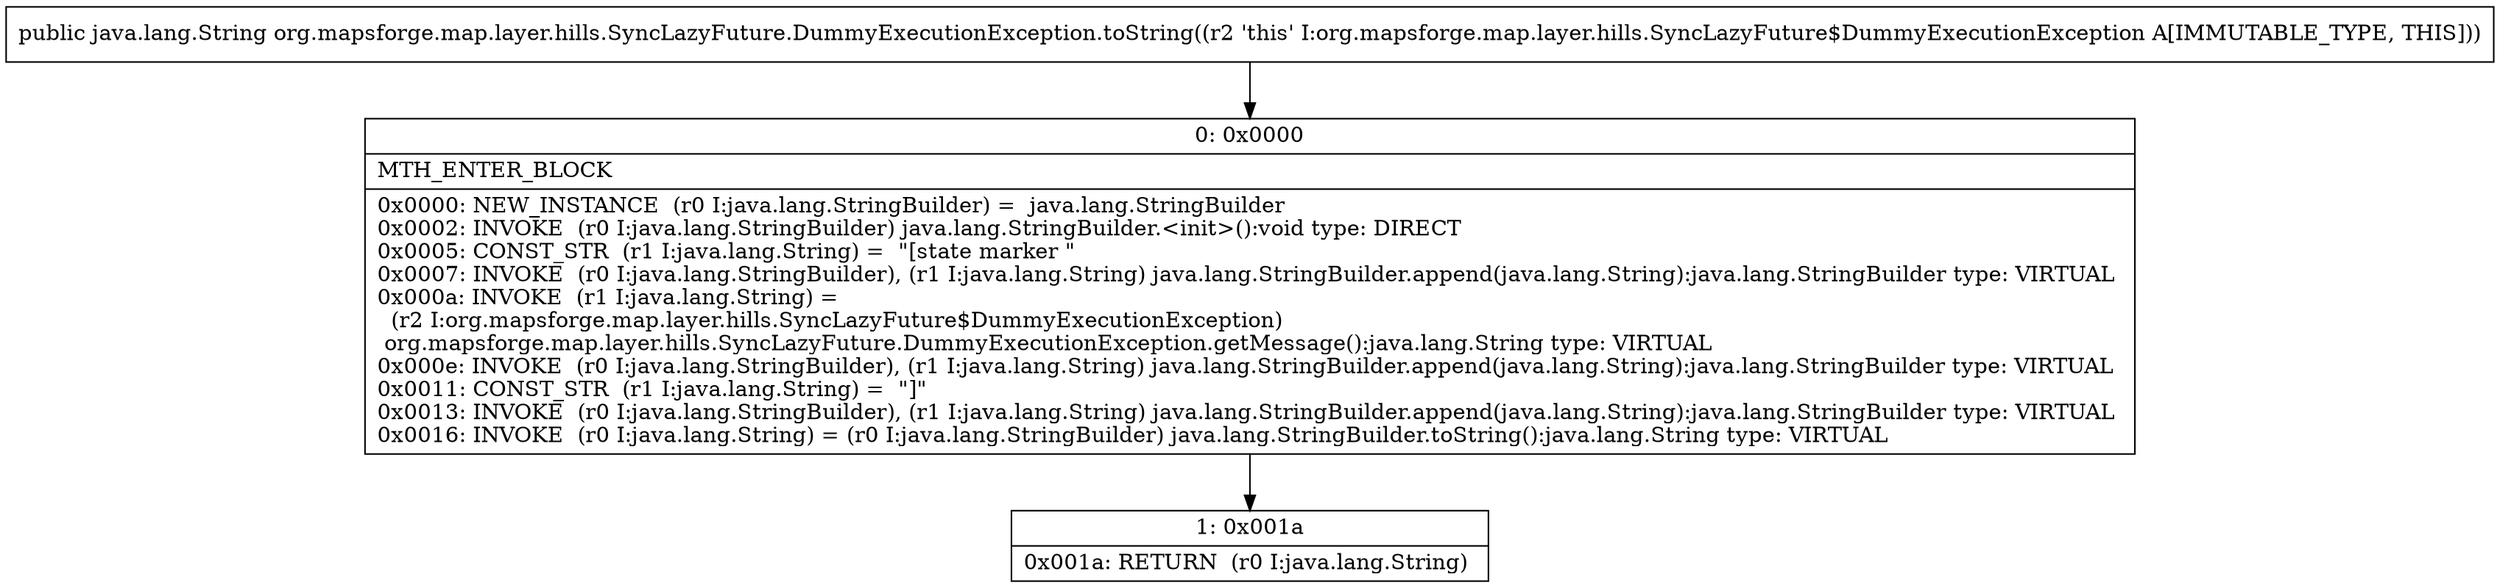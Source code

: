 digraph "CFG fororg.mapsforge.map.layer.hills.SyncLazyFuture.DummyExecutionException.toString()Ljava\/lang\/String;" {
Node_0 [shape=record,label="{0\:\ 0x0000|MTH_ENTER_BLOCK\l|0x0000: NEW_INSTANCE  (r0 I:java.lang.StringBuilder) =  java.lang.StringBuilder \l0x0002: INVOKE  (r0 I:java.lang.StringBuilder) java.lang.StringBuilder.\<init\>():void type: DIRECT \l0x0005: CONST_STR  (r1 I:java.lang.String) =  \"[state marker \" \l0x0007: INVOKE  (r0 I:java.lang.StringBuilder), (r1 I:java.lang.String) java.lang.StringBuilder.append(java.lang.String):java.lang.StringBuilder type: VIRTUAL \l0x000a: INVOKE  (r1 I:java.lang.String) = \l  (r2 I:org.mapsforge.map.layer.hills.SyncLazyFuture$DummyExecutionException)\l org.mapsforge.map.layer.hills.SyncLazyFuture.DummyExecutionException.getMessage():java.lang.String type: VIRTUAL \l0x000e: INVOKE  (r0 I:java.lang.StringBuilder), (r1 I:java.lang.String) java.lang.StringBuilder.append(java.lang.String):java.lang.StringBuilder type: VIRTUAL \l0x0011: CONST_STR  (r1 I:java.lang.String) =  \"]\" \l0x0013: INVOKE  (r0 I:java.lang.StringBuilder), (r1 I:java.lang.String) java.lang.StringBuilder.append(java.lang.String):java.lang.StringBuilder type: VIRTUAL \l0x0016: INVOKE  (r0 I:java.lang.String) = (r0 I:java.lang.StringBuilder) java.lang.StringBuilder.toString():java.lang.String type: VIRTUAL \l}"];
Node_1 [shape=record,label="{1\:\ 0x001a|0x001a: RETURN  (r0 I:java.lang.String) \l}"];
MethodNode[shape=record,label="{public java.lang.String org.mapsforge.map.layer.hills.SyncLazyFuture.DummyExecutionException.toString((r2 'this' I:org.mapsforge.map.layer.hills.SyncLazyFuture$DummyExecutionException A[IMMUTABLE_TYPE, THIS])) }"];
MethodNode -> Node_0;
Node_0 -> Node_1;
}

